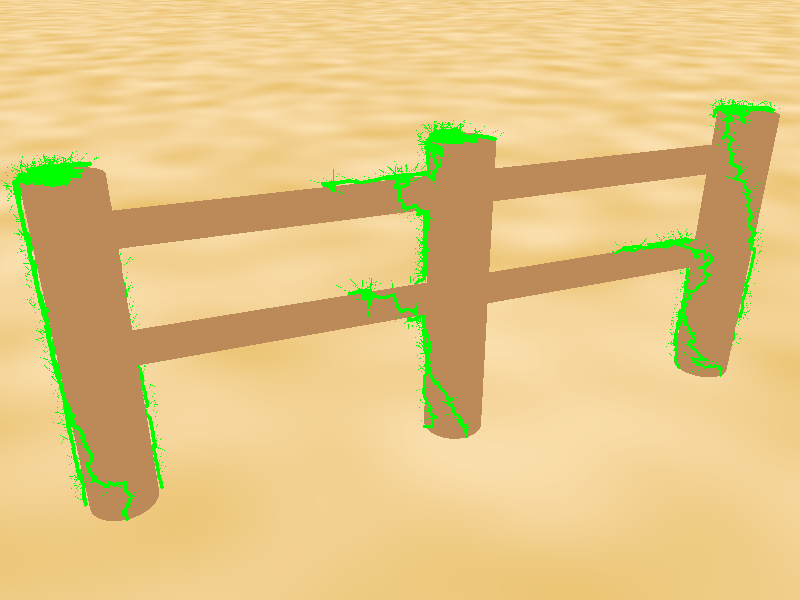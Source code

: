 // This work is licensed under the Creative Commons Attribution 3.0 Unported License.
// To view a copy of this license, visit http://creativecommons.org/licenses/by/3.0/
// or send a letter to Creative Commons, 444 Castro Street, Suite 900, Mountain View,
// California, 94041, USA.

//    Persistence of Vision Raytracer Scene Description File
//    File: tracevines.pov
//    Author: Ron Parker
//    Description: Algorithm shamelessly lifted from
//     "Modeling Plants With Environment-Sensitive Automata"
//     Proceedings of Ausgraph '88, pages 27-33
//     by James Arvo and David Kirk
//
// -w320 -h240
// -w800 -h600 +a0.3
//
//*******************************************

#version 3.6;
global_settings {assumed_gamma 1.0}

#macro Interfere( A, B, Object )
  #local N=<0,0,0>;
  #local I=trace( Object, A, B-A, N );
  (vlength(N) & (vlength(I-A)<vlength(B-A)))
#end // macro

#macro FindTmp( CurPt, Normal, Object, RandSeed )
  #local More = 1;
  #local Safety = C3;
  #local Q = <0,0,0>;
  #while ( More & Safety )
    // select random unit T orthogonal to Normal
    #local T = <rand(RandSeed)-.5,rand(RandSeed)-.5, rand(RandSeed)-.5>;
    #local T = T-vdot(T,Normal)*Normal;
    #if ( vlength(T))
      #local T = T/vlength(T);
      #local Safety = Safety-1;
      #local Q = CurPt + C2 * T;
      #local More = Interfere( CurPt, Q, Object );
    #end // if
  #end // while
  #if (Safety)
    Q;
  #else
    <0,0,0>;
  #end // if
#end // macro

#macro Draw( CurPt, NewPt, Normal, NewNormal )
  union {
    sphere {CurPt, R1}
    sphere {NewPt, R1}
    cylinder {CurPt, NewPt, R1}
    #local Pr = vcross(NewPt-CurPt, NewNormal );
    #local Pl = vnormalize(NewPt-CurPt);
    #local Or = vnormalize(.3*NewNormal+.7*Pl);
    triangle {NewPt, NewPt+LL*Or, NewPt+.5*LL*Or+.5*LW*Pr
              translate R1*NewNormal}
    triangle {NewPt, NewPt+LL*Or, NewPt+.5*LL*Or-.5*LW*Pr
              translate R1*NewNormal}
    texture {
      pigment {color green 1}
    }
  }
#end // macro

#macro Grow( Start, Normal, Object, RandSeed )

  #local Continue = 1;
  #while ( Continue )
    #ifndef (Watchdog)
      #local Watchdog = C8;
    #else
      #declare Watchdog = Watchdog - 1;
    #end // ifndef

    #ifndef (Gen)
      #local Gen = 0;
    #else
      #local Gen2 = Gen+1;
      #local Gen = Gen2;
    #end // if

    #local Continue = 0;
    #local Branch = 0;

    #if ( Watchdog )

      #local CurPt = Start + C1 * Normal;
      #local NewTmp = FindTmp( CurPt, Normal, Object, RandSeed )
      #if (vlength( NewTmp ))

        #local Dist = 9999;
        #local NewRoot = Start;
        #local NewNormal = Normal;
        #local NewPt = CurPt;
        #local Iter = C3;
        #while (Iter)
          #local R = <rand(RandSeed)-.5,rand(RandSeed)-.5,
                      rand(RandSeed)-.5>+Bias;
          #local N = <0,0,0>;
          #local Int = trace( Object, NewTmp, R, N );
          #if ( vlength(N) )
            #local CurDist = vlength( Int-Start );
            #local TestPt = Int + C1 * N;
            #if ( (CurDist < Dist) & (CurDist < C4) &
                   !Interfere( CurPt, TestPt, Object ))
              #local Dist = CurDist;
              #local NewRoot = Int;
              #local NewNormal = vnormalize(N);
              #local NewPt = Int+ C1 * N;
            #end // if shorter dist
          #end // if N
          #local Iter = Iter-1;
        #end // while Iter
        #if ( vlength(CurPt-NewPt))
          Draw( CurPt, NewPt, Normal, NewNormal )
          #if (rand(RandSeed) > C5 & Gen < C7)
            #local Continue = 1;
            #if (rand(RandSeed)<C6)
              #local Branch = 1;
            #end // if branch
          #end // if continue
        #end // if new point
      #end // if NewTmp found
    #end // if watchdog

    #if (Branch)
      Grow( NewRoot, NewNormal, Object, RandSeed )
    #end // if branch
  #local Start = NewRoot;
  #local Normal = NewNormal;
  #end // while continue
#end // macro

#declare Fence = union {
  cylinder {-2.2*x, <-2.2,2,0>, .2}
  cylinder {0, <0,2,0>, .2}
  cylinder {2.2*x, <2.2,2,0>, .2}
  cylinder {<2.2,1.7,0> <-2.2,1.7,0> .1}
  cylinder {<2.2,1,0> <-2.2,1,0> .1}
  plane {y 0 pigment {bozo color_map {[0 rgb <1,.8,.5>][1 rgb <.8,.5,.1>]}}}
  translate -.02*y
  texture {
    pigment {
      color rgb <.5,.25,.1>
    }
  }
}

#declare C1 =  .02;  // distance of the vine from the object it grows on
#declare C2 =  .05;  // Approximate step distance
#declare C3 =  60;  // number of attempts to find a surface to take root
#declare C4 =  .1;  // Maximum jump between roots
#declare C5 = .05;  // probability of quitting after each generation
#declare C6 = .3;  // probability of branching after each generation
#declare C7 =  150;  // absolute maximum generations
#declare C8 = 10000; // absolute maximum generations along all branches

#declare R1 = .01;  // radius of vine

#declare LL = .1;   // length of leaf
#declare LW = .1;   // width of leaf

#declare Bias = <-.2,.4,0>;
#declare RandSeed = seed(347);

#declare Sa=array[12] {
  <-2,0,0>,<-2.4,0,0>,<-2.2,0,.2>,<-2.2,0,-.2>, // left post
  <2,0,0>,<2.4,0,0>,<2.2,0,.2>,<2.2,0,-.2>, // right post
  <-.2,0,0>,<.2,0,0>,<0,0,.2>,<0,0,-.2> // center post
}

#declare Na=array[12] {x,-x,z,-z,-x,x,z,-z,-x,x,z,-z}

#declare Count=0;

#while (Count<12)
  #debug concat("plant ",str(Count+1,0,0), "\n")
  Grow( Sa[Count], Na[Count], Fence, RandSeed )
  #declare Count=Count+1;
#end

object {Fence}
light_source {<-20,20,-20> rgb 1}
camera { location <-2,3,-4>
         right     x*image_width/image_height
         look_at <-0.4,1,0>
         angle 56
       }
